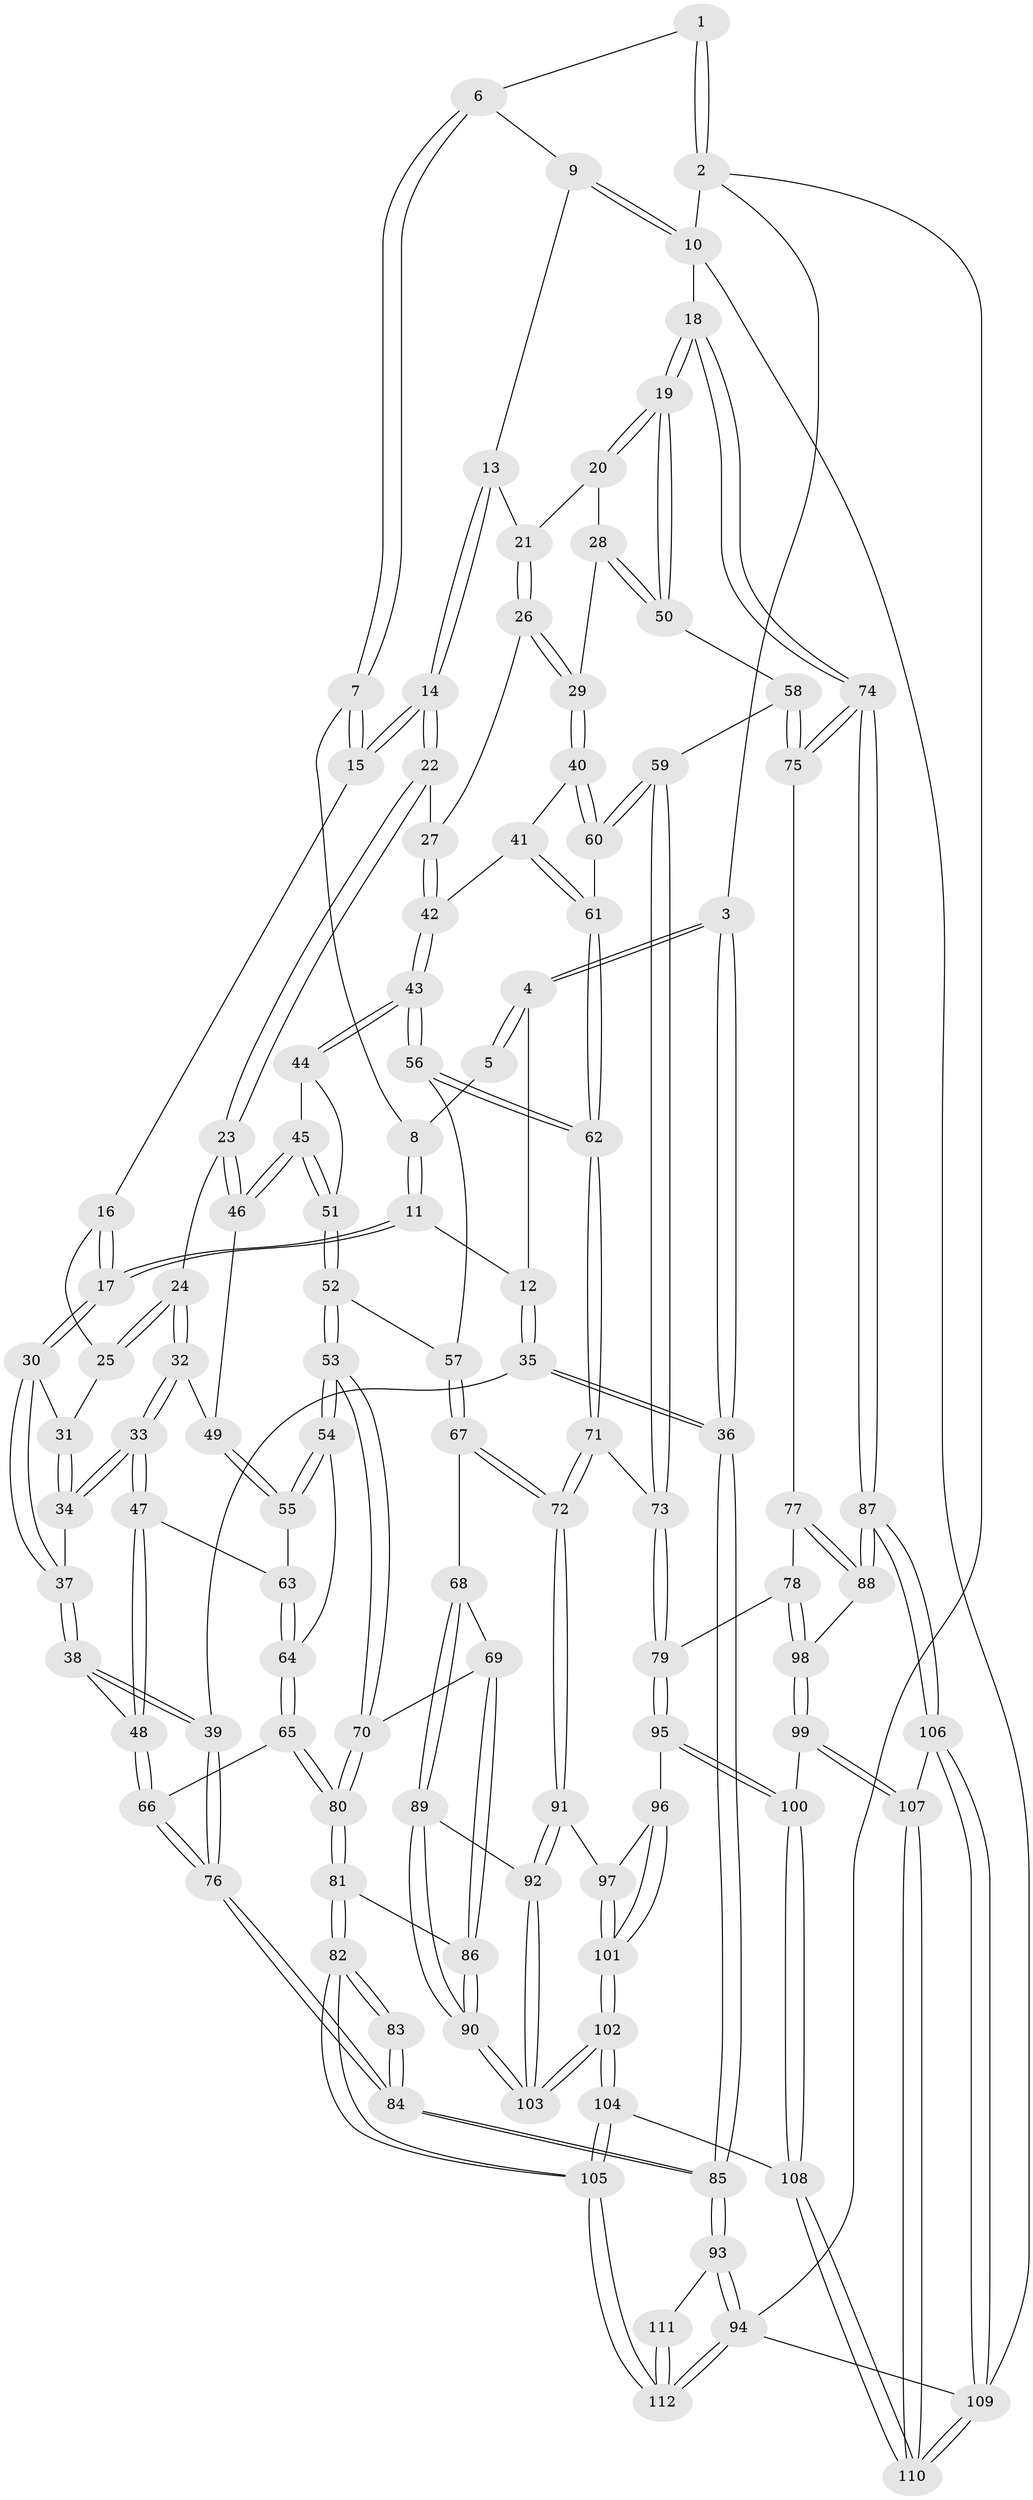 // Generated by graph-tools (version 1.1) at 2025/03/03/09/25 03:03:19]
// undirected, 112 vertices, 277 edges
graph export_dot {
graph [start="1"]
  node [color=gray90,style=filled];
  1 [pos="+0.2745463872679783+0"];
  2 [pos="+0+0"];
  3 [pos="+0+0"];
  4 [pos="+0+0.12572188102975518"];
  5 [pos="+0.16643856564015552+0.08681599792130618"];
  6 [pos="+0.378107996867796+0"];
  7 [pos="+0.34018584539897256+0.08464302246736388"];
  8 [pos="+0.2992004978908785+0.10124890812509313"];
  9 [pos="+0.7635796926725414+0"];
  10 [pos="+1+0"];
  11 [pos="+0.10299697060820116+0.22825207207309964"];
  12 [pos="+0.10090816190370955+0.22713149534074117"];
  13 [pos="+0.7577624147376474+0"];
  14 [pos="+0.5131608786984201+0.25854583129471864"];
  15 [pos="+0.3574225531708894+0.13210716241145"];
  16 [pos="+0.31687769446927483+0.21569507534478083"];
  17 [pos="+0.1312133787291937+0.26576382281775174"];
  18 [pos="+1+0.38150926541982505"];
  19 [pos="+1+0.37686545120429576"];
  20 [pos="+0.8211549510790304+0.13641836672716326"];
  21 [pos="+0.8053955170460313+0.12167840044142995"];
  22 [pos="+0.5147887678874798+0.2753810209009105"];
  23 [pos="+0.4955632132625657+0.3081433531912652"];
  24 [pos="+0.3568479654226527+0.34258302613894204"];
  25 [pos="+0.31067903970275784+0.278208107294938"];
  26 [pos="+0.746671523106202+0.2865017952665636"];
  27 [pos="+0.6326543788129002+0.32654593611007765"];
  28 [pos="+0.8900597527559971+0.3766410102879555"];
  29 [pos="+0.7922613442738732+0.384777255165144"];
  30 [pos="+0.13383009644192498+0.27152972031403777"];
  31 [pos="+0.2509896938565316+0.3045386673497567"];
  32 [pos="+0.3186179386321032+0.4088456144283383"];
  33 [pos="+0.30579819294477+0.425088007152096"];
  34 [pos="+0.2657540165466526+0.3750410472611074"];
  35 [pos="+0+0.5031832245644289"];
  36 [pos="+0+0.4965591634621274"];
  37 [pos="+0.13791353123692643+0.3417032720386658"];
  38 [pos="+0.11620592100453199+0.4649093530582422"];
  39 [pos="+0.04039848540377173+0.5142410306886697"];
  40 [pos="+0.7865278541544852+0.3967036482662603"];
  41 [pos="+0.7548952375673915+0.41535810368782733"];
  42 [pos="+0.6527499604741748+0.4218242655121527"];
  43 [pos="+0.6502234382771498+0.4267919172991331"];
  44 [pos="+0.629679312037398+0.42124969172669574"];
  45 [pos="+0.4974350477441807+0.3591745392987663"];
  46 [pos="+0.49529907092467873+0.3535257142633504"];
  47 [pos="+0.30271944516395505+0.43972900143169774"];
  48 [pos="+0.24890588934265215+0.48657055035049696"];
  49 [pos="+0.44048172299811106+0.41216921687548685"];
  50 [pos="+1+0.41049425494680986"];
  51 [pos="+0.5097505594689278+0.3934394171863299"];
  52 [pos="+0.5252029975338072+0.45614778549085366"];
  53 [pos="+0.4669997641754394+0.5355339936709181"];
  54 [pos="+0.4658040285275214+0.5349494211596373"];
  55 [pos="+0.4048574643177453+0.48503867165765646"];
  56 [pos="+0.6293036429252034+0.4886902318410822"];
  57 [pos="+0.6289701890725017+0.4888396106670137"];
  58 [pos="+0.900874942508893+0.5117852838828868"];
  59 [pos="+0.8396654367781574+0.5236795496275678"];
  60 [pos="+0.8246708980464276+0.5095754663669084"];
  61 [pos="+0.7213295413656601+0.5134243787725182"];
  62 [pos="+0.7020889844281517+0.5270025236494519"];
  63 [pos="+0.382650165455149+0.4813132532992069"];
  64 [pos="+0.34988199174743834+0.5729750234431745"];
  65 [pos="+0.33319474495896845+0.5889122988701129"];
  66 [pos="+0.2647160103941063+0.5429054614740468"];
  67 [pos="+0.5926733824931625+0.562194467634179"];
  68 [pos="+0.5296789607144704+0.6099735852801754"];
  69 [pos="+0.5155085811510222+0.6023525502786513"];
  70 [pos="+0.4800982629630403+0.5706036531823829"];
  71 [pos="+0.7247364625432914+0.628250732898541"];
  72 [pos="+0.709909460223416+0.6397329374280817"];
  73 [pos="+0.7998482608595+0.6295900833566762"];
  74 [pos="+1+0.6158657126738649"];
  75 [pos="+0.9306955182346345+0.6240189634084637"];
  76 [pos="+0.16182600131140054+0.7397694860858042"];
  77 [pos="+0.9136155087712017+0.6380797841931805"];
  78 [pos="+0.8585081628951918+0.6739935200500822"];
  79 [pos="+0.8439441364708027+0.6705442824635703"];
  80 [pos="+0.35771896815836024+0.651347580747918"];
  81 [pos="+0.3528560755497746+0.6820671168682566"];
  82 [pos="+0.21993934584567623+0.7968219982911441"];
  83 [pos="+0.18464910395734127+0.774199473503092"];
  84 [pos="+0.1624084279975955+0.7430937089680227"];
  85 [pos="+0+0.7471239126253069"];
  86 [pos="+0.4117670288272231+0.7010510331954639"];
  87 [pos="+1+0.7952054059996926"];
  88 [pos="+1+0.7515267214134902"];
  89 [pos="+0.5391207687934202+0.6326119982025791"];
  90 [pos="+0.48217355239653803+0.7571363051923018"];
  91 [pos="+0.6870179051475217+0.6716371200234519"];
  92 [pos="+0.6262090093720589+0.6912371799803009"];
  93 [pos="+0+0.835164073807284"];
  94 [pos="+0+1"];
  95 [pos="+0.7676227962743221+0.7931856456854536"];
  96 [pos="+0.7542322472755653+0.7930581280328445"];
  97 [pos="+0.7041828652361614+0.7097330082791967"];
  98 [pos="+0.9064597330893588+0.7432415098575456"];
  99 [pos="+0.8630633372817148+0.8443720619175148"];
  100 [pos="+0.8288993422795362+0.8370028511039168"];
  101 [pos="+0.578177947304997+0.9258933495373232"];
  102 [pos="+0.5370802631519446+0.9593141517980223"];
  103 [pos="+0.5369683952684298+0.9487397489565441"];
  104 [pos="+0.494561065191777+1"];
  105 [pos="+0.3887398833921538+1"];
  106 [pos="+1+0.8993433435845484"];
  107 [pos="+0.9048391797798386+0.8958703577294429"];
  108 [pos="+0.5860585522194499+1"];
  109 [pos="+1+1"];
  110 [pos="+0.716061424141825+1"];
  111 [pos="+0.04990074751702431+0.8715988973892644"];
  112 [pos="+0+1"];
  1 -- 2;
  1 -- 2;
  1 -- 6;
  2 -- 3;
  2 -- 10;
  2 -- 94;
  3 -- 4;
  3 -- 4;
  3 -- 36;
  3 -- 36;
  4 -- 5;
  4 -- 5;
  4 -- 12;
  5 -- 8;
  6 -- 7;
  6 -- 7;
  6 -- 9;
  7 -- 8;
  7 -- 15;
  7 -- 15;
  8 -- 11;
  8 -- 11;
  9 -- 10;
  9 -- 10;
  9 -- 13;
  10 -- 18;
  10 -- 109;
  11 -- 12;
  11 -- 17;
  11 -- 17;
  12 -- 35;
  12 -- 35;
  13 -- 14;
  13 -- 14;
  13 -- 21;
  14 -- 15;
  14 -- 15;
  14 -- 22;
  14 -- 22;
  15 -- 16;
  16 -- 17;
  16 -- 17;
  16 -- 25;
  17 -- 30;
  17 -- 30;
  18 -- 19;
  18 -- 19;
  18 -- 74;
  18 -- 74;
  19 -- 20;
  19 -- 20;
  19 -- 50;
  19 -- 50;
  20 -- 21;
  20 -- 28;
  21 -- 26;
  21 -- 26;
  22 -- 23;
  22 -- 23;
  22 -- 27;
  23 -- 24;
  23 -- 46;
  23 -- 46;
  24 -- 25;
  24 -- 25;
  24 -- 32;
  24 -- 32;
  25 -- 31;
  26 -- 27;
  26 -- 29;
  26 -- 29;
  27 -- 42;
  27 -- 42;
  28 -- 29;
  28 -- 50;
  28 -- 50;
  29 -- 40;
  29 -- 40;
  30 -- 31;
  30 -- 37;
  30 -- 37;
  31 -- 34;
  31 -- 34;
  32 -- 33;
  32 -- 33;
  32 -- 49;
  33 -- 34;
  33 -- 34;
  33 -- 47;
  33 -- 47;
  34 -- 37;
  35 -- 36;
  35 -- 36;
  35 -- 39;
  36 -- 85;
  36 -- 85;
  37 -- 38;
  37 -- 38;
  38 -- 39;
  38 -- 39;
  38 -- 48;
  39 -- 76;
  39 -- 76;
  40 -- 41;
  40 -- 60;
  40 -- 60;
  41 -- 42;
  41 -- 61;
  41 -- 61;
  42 -- 43;
  42 -- 43;
  43 -- 44;
  43 -- 44;
  43 -- 56;
  43 -- 56;
  44 -- 45;
  44 -- 51;
  45 -- 46;
  45 -- 46;
  45 -- 51;
  45 -- 51;
  46 -- 49;
  47 -- 48;
  47 -- 48;
  47 -- 63;
  48 -- 66;
  48 -- 66;
  49 -- 55;
  49 -- 55;
  50 -- 58;
  51 -- 52;
  51 -- 52;
  52 -- 53;
  52 -- 53;
  52 -- 57;
  53 -- 54;
  53 -- 54;
  53 -- 70;
  53 -- 70;
  54 -- 55;
  54 -- 55;
  54 -- 64;
  55 -- 63;
  56 -- 57;
  56 -- 62;
  56 -- 62;
  57 -- 67;
  57 -- 67;
  58 -- 59;
  58 -- 75;
  58 -- 75;
  59 -- 60;
  59 -- 60;
  59 -- 73;
  59 -- 73;
  60 -- 61;
  61 -- 62;
  61 -- 62;
  62 -- 71;
  62 -- 71;
  63 -- 64;
  63 -- 64;
  64 -- 65;
  64 -- 65;
  65 -- 66;
  65 -- 80;
  65 -- 80;
  66 -- 76;
  66 -- 76;
  67 -- 68;
  67 -- 72;
  67 -- 72;
  68 -- 69;
  68 -- 89;
  68 -- 89;
  69 -- 70;
  69 -- 86;
  69 -- 86;
  70 -- 80;
  70 -- 80;
  71 -- 72;
  71 -- 72;
  71 -- 73;
  72 -- 91;
  72 -- 91;
  73 -- 79;
  73 -- 79;
  74 -- 75;
  74 -- 75;
  74 -- 87;
  74 -- 87;
  75 -- 77;
  76 -- 84;
  76 -- 84;
  77 -- 78;
  77 -- 88;
  77 -- 88;
  78 -- 79;
  78 -- 98;
  78 -- 98;
  79 -- 95;
  79 -- 95;
  80 -- 81;
  80 -- 81;
  81 -- 82;
  81 -- 82;
  81 -- 86;
  82 -- 83;
  82 -- 83;
  82 -- 105;
  82 -- 105;
  83 -- 84;
  83 -- 84;
  84 -- 85;
  84 -- 85;
  85 -- 93;
  85 -- 93;
  86 -- 90;
  86 -- 90;
  87 -- 88;
  87 -- 88;
  87 -- 106;
  87 -- 106;
  88 -- 98;
  89 -- 90;
  89 -- 90;
  89 -- 92;
  90 -- 103;
  90 -- 103;
  91 -- 92;
  91 -- 92;
  91 -- 97;
  92 -- 103;
  92 -- 103;
  93 -- 94;
  93 -- 94;
  93 -- 111;
  94 -- 112;
  94 -- 112;
  94 -- 109;
  95 -- 96;
  95 -- 100;
  95 -- 100;
  96 -- 97;
  96 -- 101;
  96 -- 101;
  97 -- 101;
  97 -- 101;
  98 -- 99;
  98 -- 99;
  99 -- 100;
  99 -- 107;
  99 -- 107;
  100 -- 108;
  100 -- 108;
  101 -- 102;
  101 -- 102;
  102 -- 103;
  102 -- 103;
  102 -- 104;
  102 -- 104;
  104 -- 105;
  104 -- 105;
  104 -- 108;
  105 -- 112;
  105 -- 112;
  106 -- 107;
  106 -- 109;
  106 -- 109;
  107 -- 110;
  107 -- 110;
  108 -- 110;
  108 -- 110;
  109 -- 110;
  109 -- 110;
  111 -- 112;
  111 -- 112;
}
